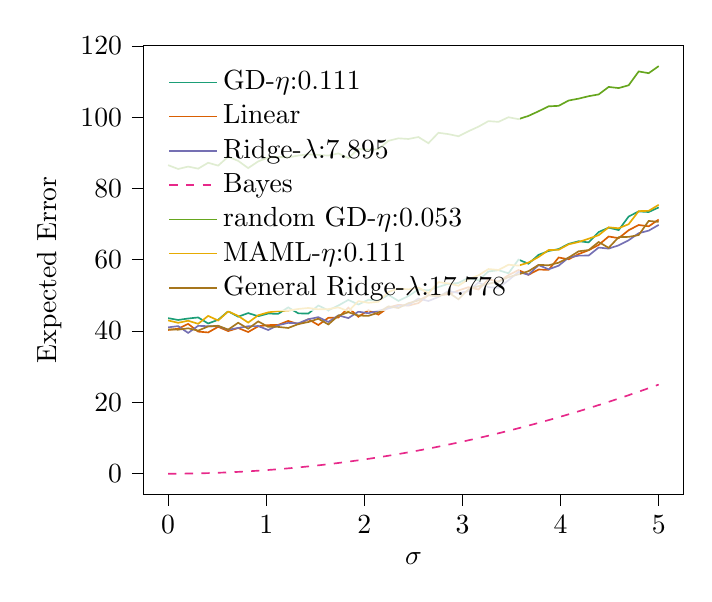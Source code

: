 % This file was created with tikzplotlib v0.10.1.
\begin{tikzpicture}

\definecolor{chocolate217952}{RGB}{217,95,2}
\definecolor{darkcyan27158119}{RGB}{27,158,119}
\definecolor{darkgoldenrod16611829}{RGB}{166,118,29}
\definecolor{darkgray176}{RGB}{176,176,176}
\definecolor{deeppink23141138}{RGB}{231,41,138}
\definecolor{lightslategray117112179}{RGB}{117,112,179}
\definecolor{olivedrab10216630}{RGB}{102,166,30}
\definecolor{orange2301712}{RGB}{230,171,2}

\begin{axis}[
legend cell align={left},
legend style={
  fill opacity=0.8,
  draw opacity=1,
  text opacity=1,
  at={(0.03,0.97)},
  anchor=north west,
  draw=none
},
tick align=outside,
tick pos=left,
x grid style={darkgray176},
xlabel={\(\displaystyle \sigma\)},
xmin=-0.25, xmax=5.25,
xtick style={color=black},
y grid style={darkgray176},
ylabel={Expected Error},
ymin=-5.715, ymax=120.015,
ytick style={color=black}
]
\addplot [semithick, darkcyan27158119]
table {%
0 43.624
0.102 43.114
0.204 43.518
0.306 43.824
0.408 42.126
0.51 43.161
0.612 45.536
0.714 44.033
0.816 45.04
0.918 44.166
1.02 44.913
1.122 44.835
1.224 46.648
1.327 44.968
1.429 44.909
1.531 47.168
1.633 45.821
1.735 47.17
1.837 48.735
1.939 47.452
2.041 48.763
2.143 48.549
2.245 50.14
2.347 48.467
2.449 49.822
2.551 51.663
2.653 51.415
2.755 52.373
2.857 53.251
2.959 53.493
3.061 54.936
3.163 54.204
3.265 56.72
3.367 57.071
3.469 56.2
3.571 60.039
3.673 58.883
3.776 61.377
3.878 62.46
3.98 63.0
4.082 64.451
4.184 65.197
4.286 64.868
4.388 67.774
4.49 69.002
4.592 68.319
4.694 72.134
4.796 73.552
4.898 73.384
5 74.683
};
\addlegendentry{GD-$\eta$:0.111}
\addplot [semithick, chocolate217952]
table {%
0 40.304
0.102 40.664
0.204 42.017
0.306 39.85
0.408 39.616
0.51 41.199
0.612 39.998
0.714 40.857
0.816 39.731
0.918 41.337
1.02 41.667
1.122 41.741
1.224 42.858
1.327 41.924
1.429 43.33
1.531 41.696
1.633 43.712
1.735 43.778
1.837 46.577
1.939 43.994
2.041 45.862
2.143 44.613
2.245 46.617
2.347 47.355
2.449 47.139
2.551 47.851
2.653 50.088
2.755 49.985
2.857 50.342
2.959 51.368
3.061 52.3
3.163 51.666
3.265 54.543
3.367 53.856
3.469 55.675
3.571 57.123
3.673 55.797
3.776 57.259
3.878 57.161
3.98 60.633
4.082 60.128
4.184 61.591
4.286 62.679
4.388 64.159
4.49 66.523
4.592 66.057
4.694 68.287
4.796 69.75
4.898 69.382
5 71.264
};
\addlegendentry{Linear}
\addplot [semithick, lightslategray117112179]
table {%
0 41.04
0.102 41.392
0.204 39.483
0.306 41.471
0.408 41.364
0.51 41.377
0.612 40.364
0.714 40.882
0.816 41.354
0.918 41.407
1.02 40.301
1.122 41.656
1.224 42.295
1.327 42.182
1.429 43.325
1.531 43.902
1.633 42.557
1.735 44.398
1.837 43.641
1.939 45.438
2.041 45.011
2.143 45.714
2.245 46.335
2.347 47.08
2.449 47.253
2.551 49.121
2.653 48.426
2.755 49.563
2.857 51.262
2.959 50.691
3.061 51.159
3.163 53.63
3.265 52.303
3.367 52.111
3.469 54.25
3.571 56.592
3.673 55.783
3.776 58.513
3.878 57.32
3.98 58.332
4.082 60.603
4.184 61.148
4.286 61.187
4.388 63.42
4.49 63.127
4.592 64.042
4.694 65.477
4.796 67.449
4.898 68.162
5 69.776
};
\addlegendentry{Ridge-$\lambda$:7.895}
\addplot [semithick, deeppink23141138, dashed]
table {%
0 0
0.102 0.01
0.204 0.042
0.306 0.094
0.408 0.167
0.51 0.26
0.612 0.375
0.714 0.51
0.816 0.666
0.918 0.843
1.02 1.041
1.122 1.26
1.224 1.499
1.327 1.759
1.429 2.04
1.531 2.342
1.633 2.665
1.735 3.008
1.837 3.373
1.939 3.758
2.041 4.164
2.143 4.591
2.245 5.038
2.347 5.507
2.449 5.996
2.551 6.506
2.653 7.037
2.755 7.589
2.857 8.161
2.959 8.754
3.061 9.369
3.163 10.004
3.265 10.659
3.367 11.336
3.469 12.033
3.571 12.752
3.673 13.491
3.776 14.251
3.878 15.031
3.98 15.833
4.082 16.655
4.184 17.498
4.286 18.362
4.388 19.247
4.49 20.153
4.592 21.079
4.694 22.027
4.796 22.995
4.898 23.984
5 24.993
};
\addlegendentry{Bayes}
\addplot [semithick, olivedrab10216630]
table {%
0 86.534
0.102 85.455
0.204 86.13
0.306 85.548
0.408 87.2
0.51 86.402
0.612 88.888
0.714 87.733
0.816 85.703
0.918 87.582
1.02 88.65
1.122 88.875
1.224 88.702
1.327 89.223
1.429 89.567
1.531 89.411
1.633 89.211
1.735 89.828
1.837 88.519
1.939 91.093
2.041 90.809
2.143 91.019
2.245 93.355
2.347 94.056
2.449 93.868
2.551 94.419
2.653 92.689
2.755 95.609
2.857 95.231
2.959 94.635
3.061 96.047
3.163 97.319
3.265 98.88
3.367 98.674
3.469 99.968
3.571 99.427
3.673 100.348
3.776 101.651
3.878 103.031
3.98 103.163
4.082 104.66
4.184 105.183
4.286 105.869
4.388 106.366
4.49 108.467
4.592 108.147
4.694 108.937
4.796 112.815
4.898 112.325
5 114.3
};
\addlegendentry{random GD-$\eta$:0.053}
\addplot [semithick, orange2301712]
table {%
0 42.986
0.102 42.319
0.204 42.894
0.306 42.038
0.408 44.252
0.51 42.963
0.612 45.523
0.714 44.259
0.816 42.377
0.918 44.432
1.02 45.243
1.122 45.624
1.224 45.764
1.327 46.199
1.429 46.482
1.531 46.09
1.633 46.166
1.735 46.644
1.837 45.565
1.939 48.401
2.041 47.93
2.143 48.214
2.245 50.949
2.347 51.923
2.449 51.691
2.551 52.224
2.653 50.591
2.755 53.716
2.857 53.359
2.959 52.713
3.061 54.55
3.163 55.633
3.265 57.397
3.367 57.133
3.469 58.602
3.571 58.348
3.673 59.217
3.776 60.785
3.878 62.724
3.98 62.795
4.082 64.328
4.184 64.986
4.286 65.909
4.388 66.891
4.49 69.102
4.592 68.828
4.694 69.982
4.796 73.632
4.898 73.722
5 75.411
};
\addlegendentry{MAML-$\eta$:0.111}
\addplot [semithick, darkgoldenrod16611829]
table {%
0 40.485
0.102 40.382
0.204 40.778
0.306 40.122
0.408 41.304
0.51 41.484
0.612 40.405
0.714 42.332
0.816 40.658
0.918 42.714
1.02 41.178
1.122 41.164
1.224 40.867
1.327 41.965
1.429 42.537
1.531 43.464
1.633 41.857
1.735 44.327
1.837 45.286
1.939 44.366
2.041 44.258
2.143 45.178
2.245 46.937
2.347 46.461
2.449 47.818
2.551 48.589
2.653 50.049
2.755 49.73
2.857 50.852
2.959 48.92
3.061 51.736
3.163 52.599
3.265 53.268
3.367 53.877
3.469 55.123
3.571 55.908
3.673 56.794
3.776 58.57
3.878 58.453
3.98 59.178
4.082 60.607
4.184 62.375
4.286 62.719
4.388 64.982
4.49 63.344
4.592 66.347
4.694 66.412
4.796 66.927
4.898 70.893
5 70.624
};
\addlegendentry{General Ridge-$\lambda$:17.778}
\end{axis}

\end{tikzpicture}
